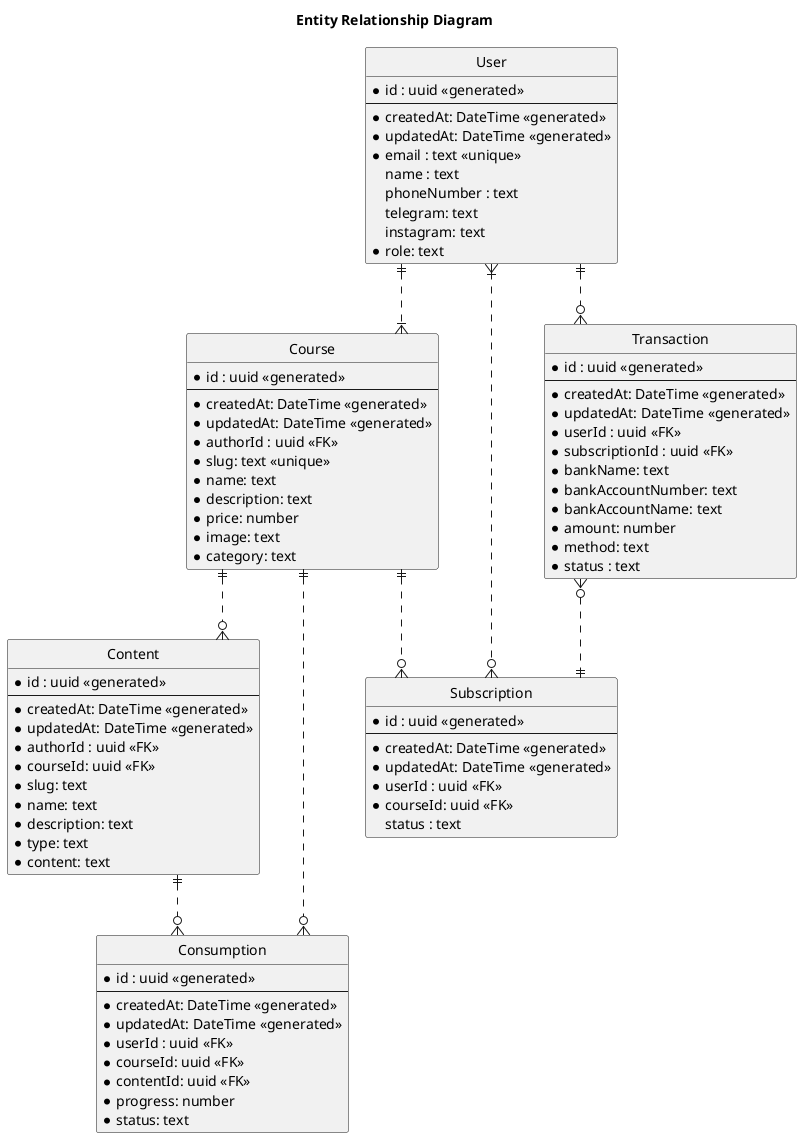 @startuml "Entity Relationship Diagram"
title Entity Relationship Diagram

' hide the spot
hide circle

' avoid problems with angled crows feet
skinparam linetype ortho

entity "User" as user {
  *id : uuid <<generated>>
  --
  *createdAt: DateTime <<generated>>
  *updatedAt: DateTime <<generated>>
  *email : text <<unique>>
  name : text
  phoneNumber : text
  telegram: text
  instagram: text
  *role: text
}

entity "Course" as course {
  *id : uuid <<generated>>
  --
  *createdAt: DateTime <<generated>>
  *updatedAt: DateTime <<generated>>
  *authorId : uuid <<FK>>
  *slug: text <<unique>>
  *name: text
  *description: text
  *price: number
  *image: text
  *category: text
}

entity "Content" as content {
  *id : uuid <<generated>>
  --
  *createdAt: DateTime <<generated>>
  *updatedAt: DateTime <<generated>>
  *authorId : uuid <<FK>>
  *courseId: uuid <<FK>>
  *slug: text
  *name: text
  *description: text
  *type: text
  *content: text
}

entity "Consumption" as consumption {
  *id : uuid <<generated>>
  --
  *createdAt: DateTime <<generated>>
  *updatedAt: DateTime <<generated>>
  *userId : uuid <<FK>>
  *courseId: uuid <<FK>>
  *contentId: uuid <<FK>>
  *progress: number
  *status: text
}

entity "Subscription" as subscription {
  *id : uuid <<generated>>
  --
  *createdAt: DateTime <<generated>>
  *updatedAt: DateTime <<generated>>
  *userId : uuid <<FK>>
  *courseId: uuid <<FK>>
  status : text
}

entity "Transaction" as transaction {
  *id : uuid <<generated>>
  --
  *createdAt: DateTime <<generated>>
  *updatedAt: DateTime <<generated>>
  *userId : uuid <<FK>>
  *subscriptionId : uuid <<FK>>
  *bankName: text
  *bankAccountNumber: text
  *bankAccountName: text
  *amount: number
  *method: text
  *status : text
}

user ||..|{ course
user }|.-o{ subscription
course ||..o{ subscription
course ||..o{ content
content ||..o{ consumption
course ||..o{ consumption
transaction }o..||subscription
user ||..o{ transaction
@enduml
